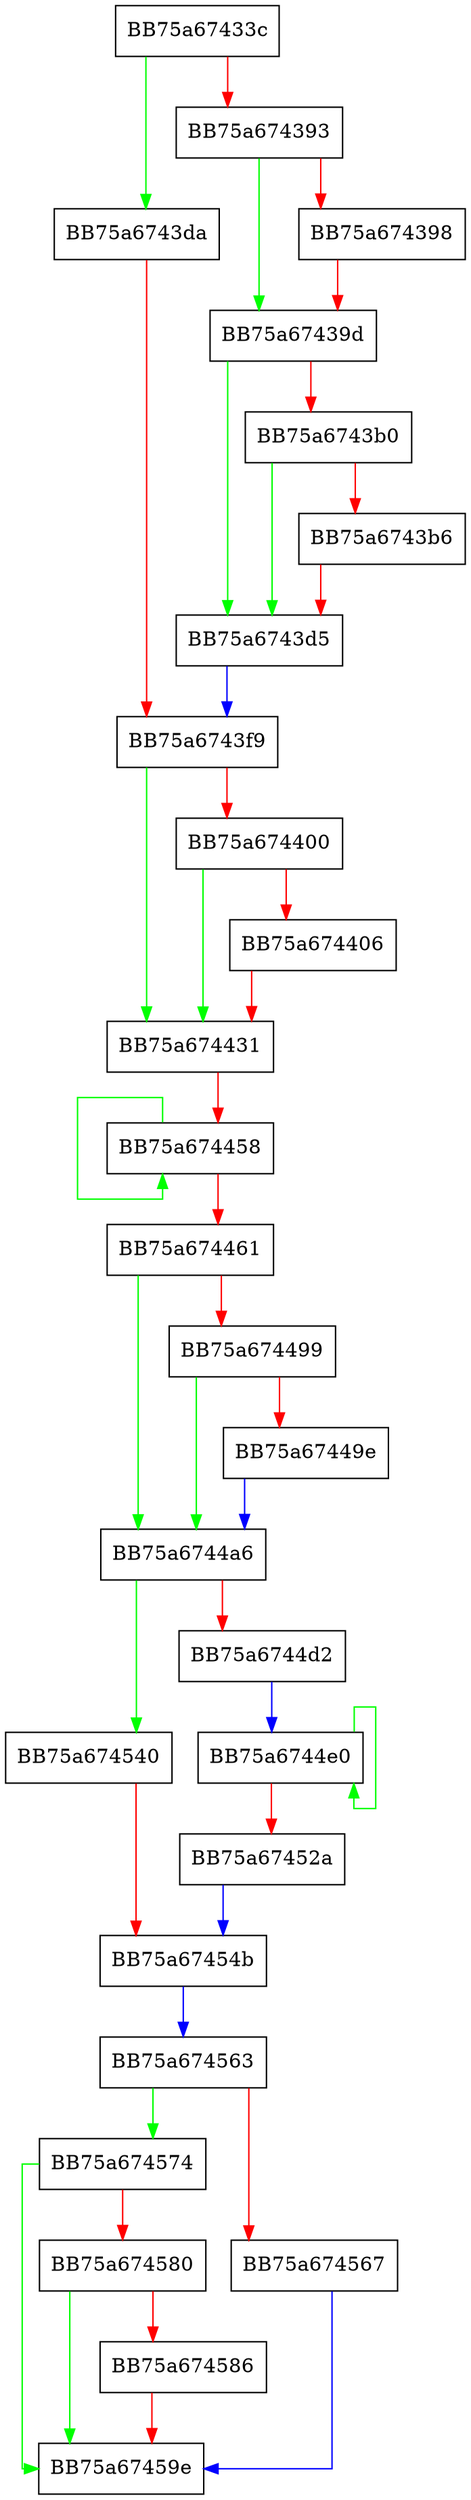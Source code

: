 digraph createProtectionPolicies {
  node [shape="box"];
  graph [splines=ortho];
  BB75a67433c -> BB75a6743da [color="green"];
  BB75a67433c -> BB75a674393 [color="red"];
  BB75a674393 -> BB75a67439d [color="green"];
  BB75a674393 -> BB75a674398 [color="red"];
  BB75a674398 -> BB75a67439d [color="red"];
  BB75a67439d -> BB75a6743d5 [color="green"];
  BB75a67439d -> BB75a6743b0 [color="red"];
  BB75a6743b0 -> BB75a6743d5 [color="green"];
  BB75a6743b0 -> BB75a6743b6 [color="red"];
  BB75a6743b6 -> BB75a6743d5 [color="red"];
  BB75a6743d5 -> BB75a6743f9 [color="blue"];
  BB75a6743da -> BB75a6743f9 [color="red"];
  BB75a6743f9 -> BB75a674431 [color="green"];
  BB75a6743f9 -> BB75a674400 [color="red"];
  BB75a674400 -> BB75a674431 [color="green"];
  BB75a674400 -> BB75a674406 [color="red"];
  BB75a674406 -> BB75a674431 [color="red"];
  BB75a674431 -> BB75a674458 [color="red"];
  BB75a674458 -> BB75a674458 [color="green"];
  BB75a674458 -> BB75a674461 [color="red"];
  BB75a674461 -> BB75a6744a6 [color="green"];
  BB75a674461 -> BB75a674499 [color="red"];
  BB75a674499 -> BB75a6744a6 [color="green"];
  BB75a674499 -> BB75a67449e [color="red"];
  BB75a67449e -> BB75a6744a6 [color="blue"];
  BB75a6744a6 -> BB75a674540 [color="green"];
  BB75a6744a6 -> BB75a6744d2 [color="red"];
  BB75a6744d2 -> BB75a6744e0 [color="blue"];
  BB75a6744e0 -> BB75a6744e0 [color="green"];
  BB75a6744e0 -> BB75a67452a [color="red"];
  BB75a67452a -> BB75a67454b [color="blue"];
  BB75a674540 -> BB75a67454b [color="red"];
  BB75a67454b -> BB75a674563 [color="blue"];
  BB75a674563 -> BB75a674574 [color="green"];
  BB75a674563 -> BB75a674567 [color="red"];
  BB75a674567 -> BB75a67459e [color="blue"];
  BB75a674574 -> BB75a67459e [color="green"];
  BB75a674574 -> BB75a674580 [color="red"];
  BB75a674580 -> BB75a67459e [color="green"];
  BB75a674580 -> BB75a674586 [color="red"];
  BB75a674586 -> BB75a67459e [color="red"];
}